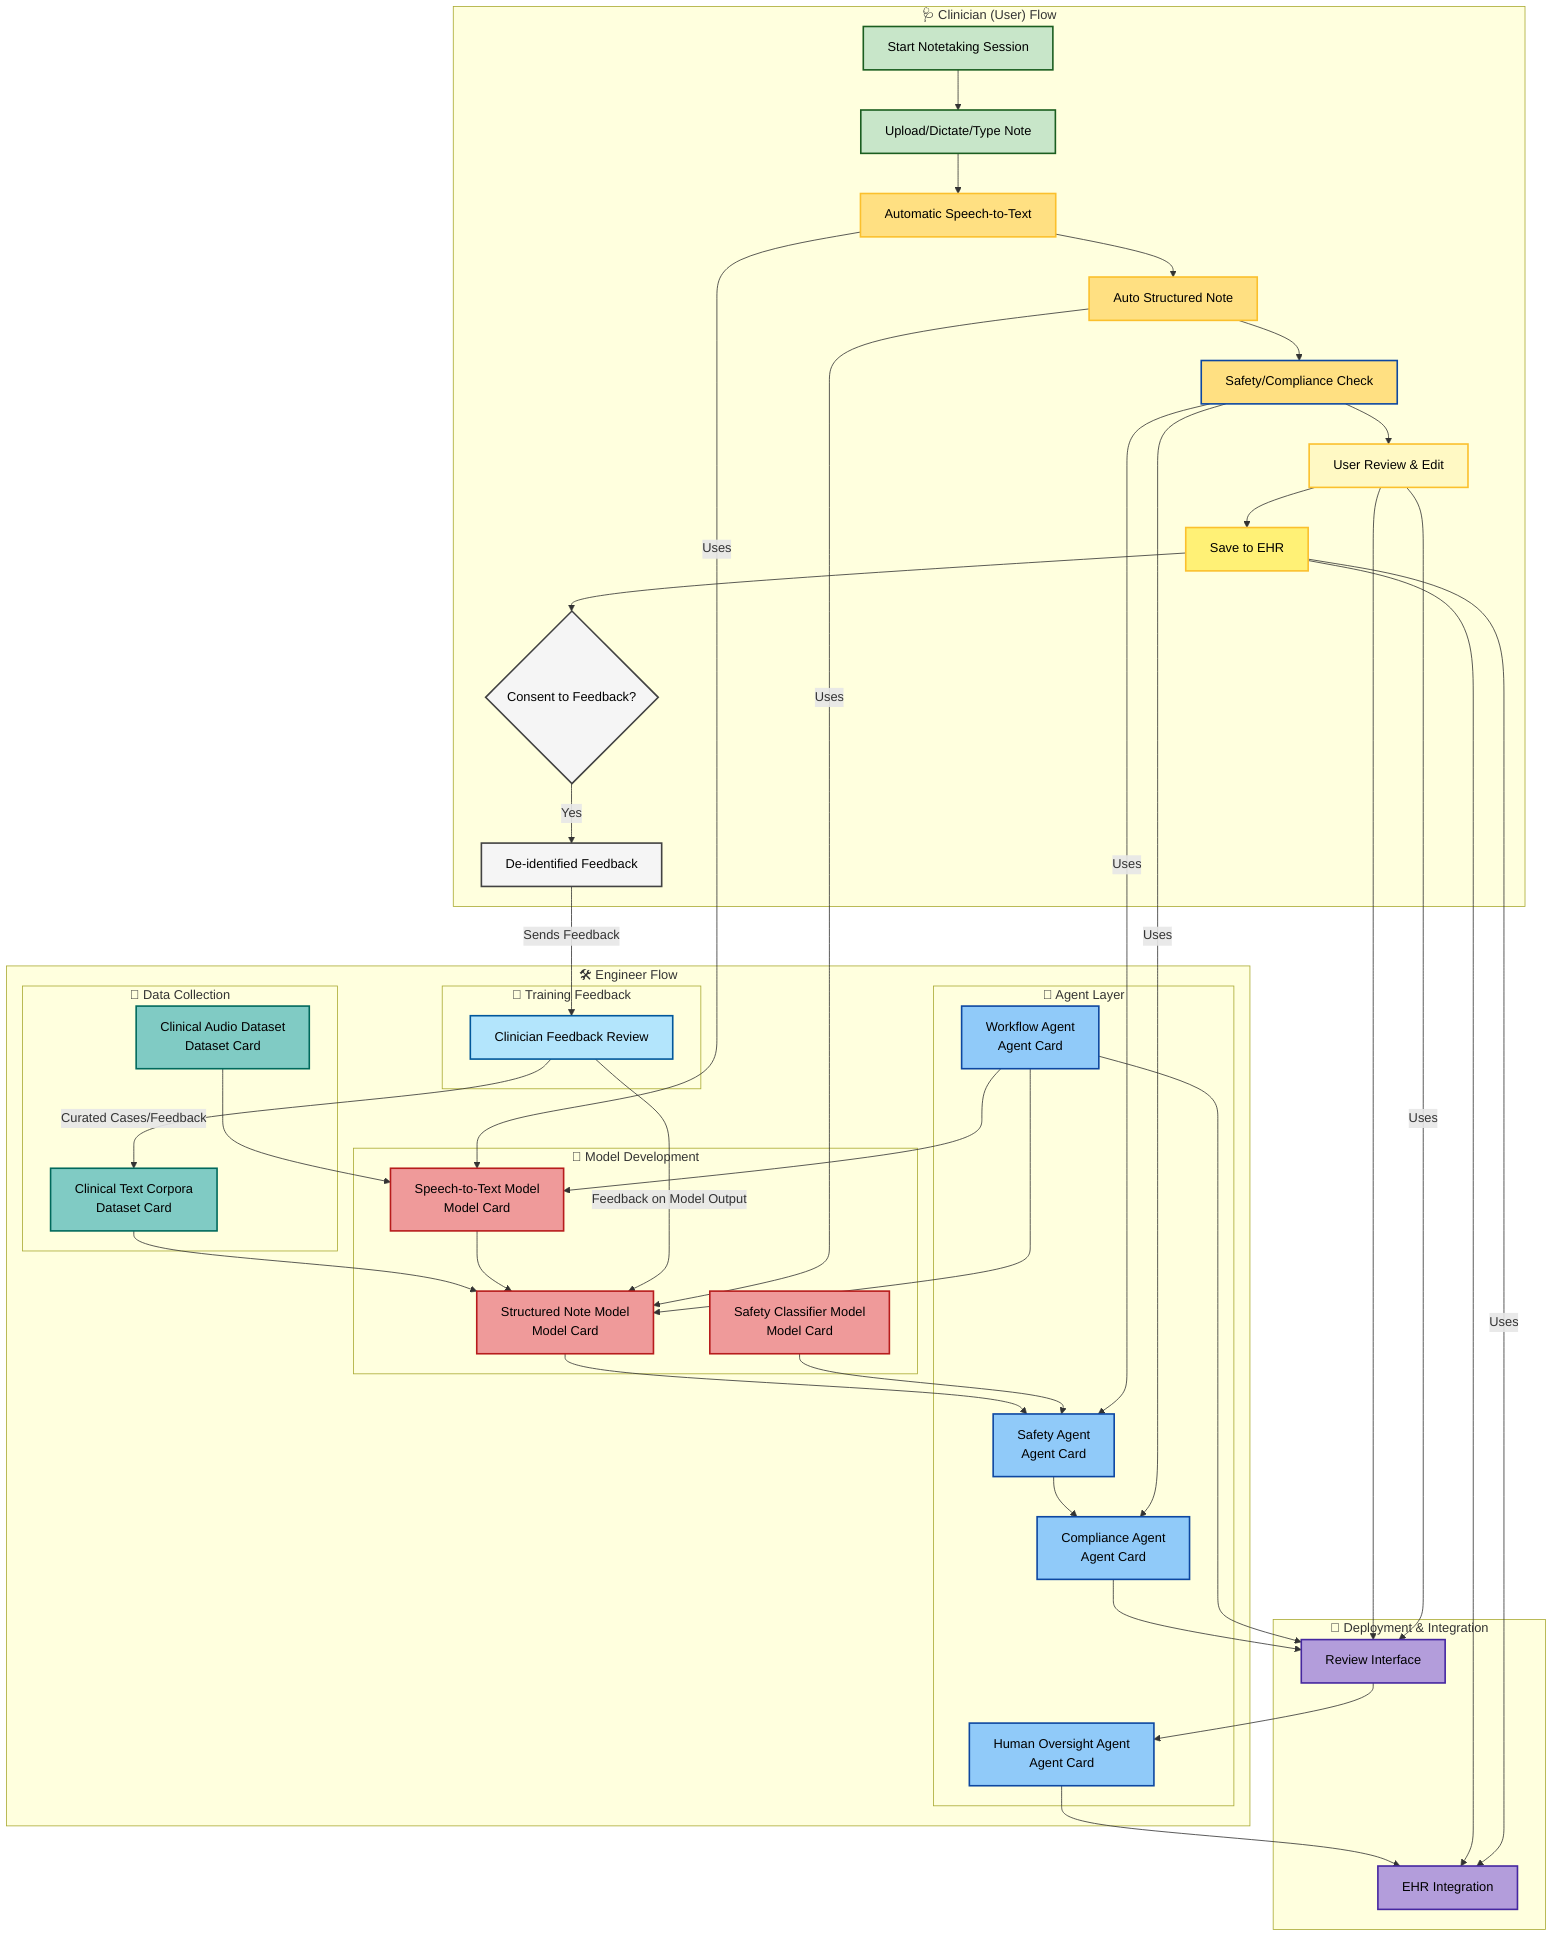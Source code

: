 ---
config:
  layout: dagre
---
flowchart TD
  subgraph Data["📂 Data Collection"]
      D1["Clinical Audio Dataset<br>Dataset Card"]
      D2["Clinical Text Corpora<br>Dataset Card"]
  end
  subgraph Models["🧠 Model Development"]
      M1["Speech-to-Text Model<br>Model Card"]
      M2["Structured Note Model<br>Model Card"]
      M3["Safety Classifier Model<br>Model Card"]
  end
  subgraph Agents["🤖 Agent Layer"]
      A1["Safety Agent<br>Agent Card"]
      A2["Compliance Agent<br>Agent Card"]
      A3["Workflow Agent<br>Agent Card"]
      A4["Human Oversight Agent<br>Agent Card"]
  end
  subgraph TrainingFeedback["🧪 Training Feedback"]
      TF1["Clinician Feedback Review"]
  end
  subgraph Engineer["🛠️ Engineer Flow"]
      direction TB
      Data
      Models
      Agents
      TrainingFeedback
  end
  subgraph User["🩺 Clinician (User) Flow"]
      U1["Start Notetaking Session"]
      U2["Upload/Dictate/Type Note"]
      U3["Automatic Speech-to-Text"]
      U4["Auto Structured Note"]
      U5["Safety/Compliance Check"]
      U6["User Review & Edit"]
      U7["Save to EHR"]
      U8{"Consent to Feedback?"}
      U9["De-identified Feedback"]
  end
  subgraph Deployment["🚀 Deployment & Integration"]
      UI["Review Interface"]
      EHR["EHR Integration"]
  end

    %% Engineer flow internal
    D1 --> M1
    D2 --> M2
    M1 --> M2
    M2 --> A1
    M3 --> A1
    A1 --> A2
    A2 --> UI
    A3 --> M1 & M2 & UI
    UI --> A4
    A4 --> EHR
    TF1 -- Curated Cases/Feedback --> D2
    TF1 -- Feedback on Model Output --> M2

    %% User flow path
    U1 --> U2
    U2 --> U3
    U3 --> U4
    U4 --> U5
    U5 --> U6
    U6 --> U7 & UI
    U7 --> EHR & U8

    %% Mapping User flow to system
    U3 -- Uses --> M1
    U4 -- Uses --> M2
    U5 -- Uses --> A1 & A2
    U6 -- Uses --> UI
    U7 -- Uses --> EHR

    %% Feedback Flow to Training
    U8 -- Yes --> U9
    U9 -- "Sends Feedback" --> TF1

    %% === COLORS (palette applied) ===
    style D1 fill:#80cbc4,stroke:#00695c,stroke-width:2px,color:#000
    style D2 fill:#80cbc4,stroke:#00695c,stroke-width:2px,color:#000
    style M1 fill:#ef9a9a,stroke:#b71c1c,stroke-width:2px,color:#000
    style M2 fill:#ef9a9a,stroke:#b71c1c,stroke-width:2px,color:#000
    style M3 fill:#ef9a9a,stroke:#b71c1c,stroke-width:2px,color:#000
    style A1 fill:#90caf9,stroke:#0d47a1,stroke-width:2px,color:#000
    style A2 fill:#90caf9,stroke:#0d47a1,stroke-width:2px,color:#000
    style A3 fill:#90caf9,stroke:#0d47a1,stroke-width:2px,color:#000
    style A4 fill:#90caf9,stroke:#0d47a1,stroke-width:2px,color:#000
    style UI fill:#b39ddb,stroke:#4527a0,stroke-width:2px,color:#000
    style EHR fill:#b39ddb,stroke:#4527a0,stroke-width:2px,color:#000
    style U1 fill:#c8e6c9,stroke:#1b5e20,stroke-width:2px,color:#000
    style U2 fill:#c8e6c9,stroke:#1b5e20,stroke-width:2px,color:#000
    style U3 fill:#ffe082,stroke:#fbc02d,stroke-width:2px,color:#000
    style U4 fill:#ffe082,stroke:#fbc02d,stroke-width:2px,color:#000
    style U5 fill:#ffe082,stroke:#0d47a1,stroke-width:2px,color:#000
    style U6 fill:#fff9c4,stroke:#fbc02d,stroke-width:2px,color:#000
    style U7 fill:#fff176,stroke:#fbc02d,stroke-width:2px,color:#000
    style U8 fill:#f5f5f5,stroke:#424242,stroke-width:2px,color:#000
    style U9 fill:#f5f5f5,stroke:#424242,stroke-width:2px,color:#000
    style TF1 fill:#b3e5fc,stroke:#01579b,stroke-width:2px,color:#000
